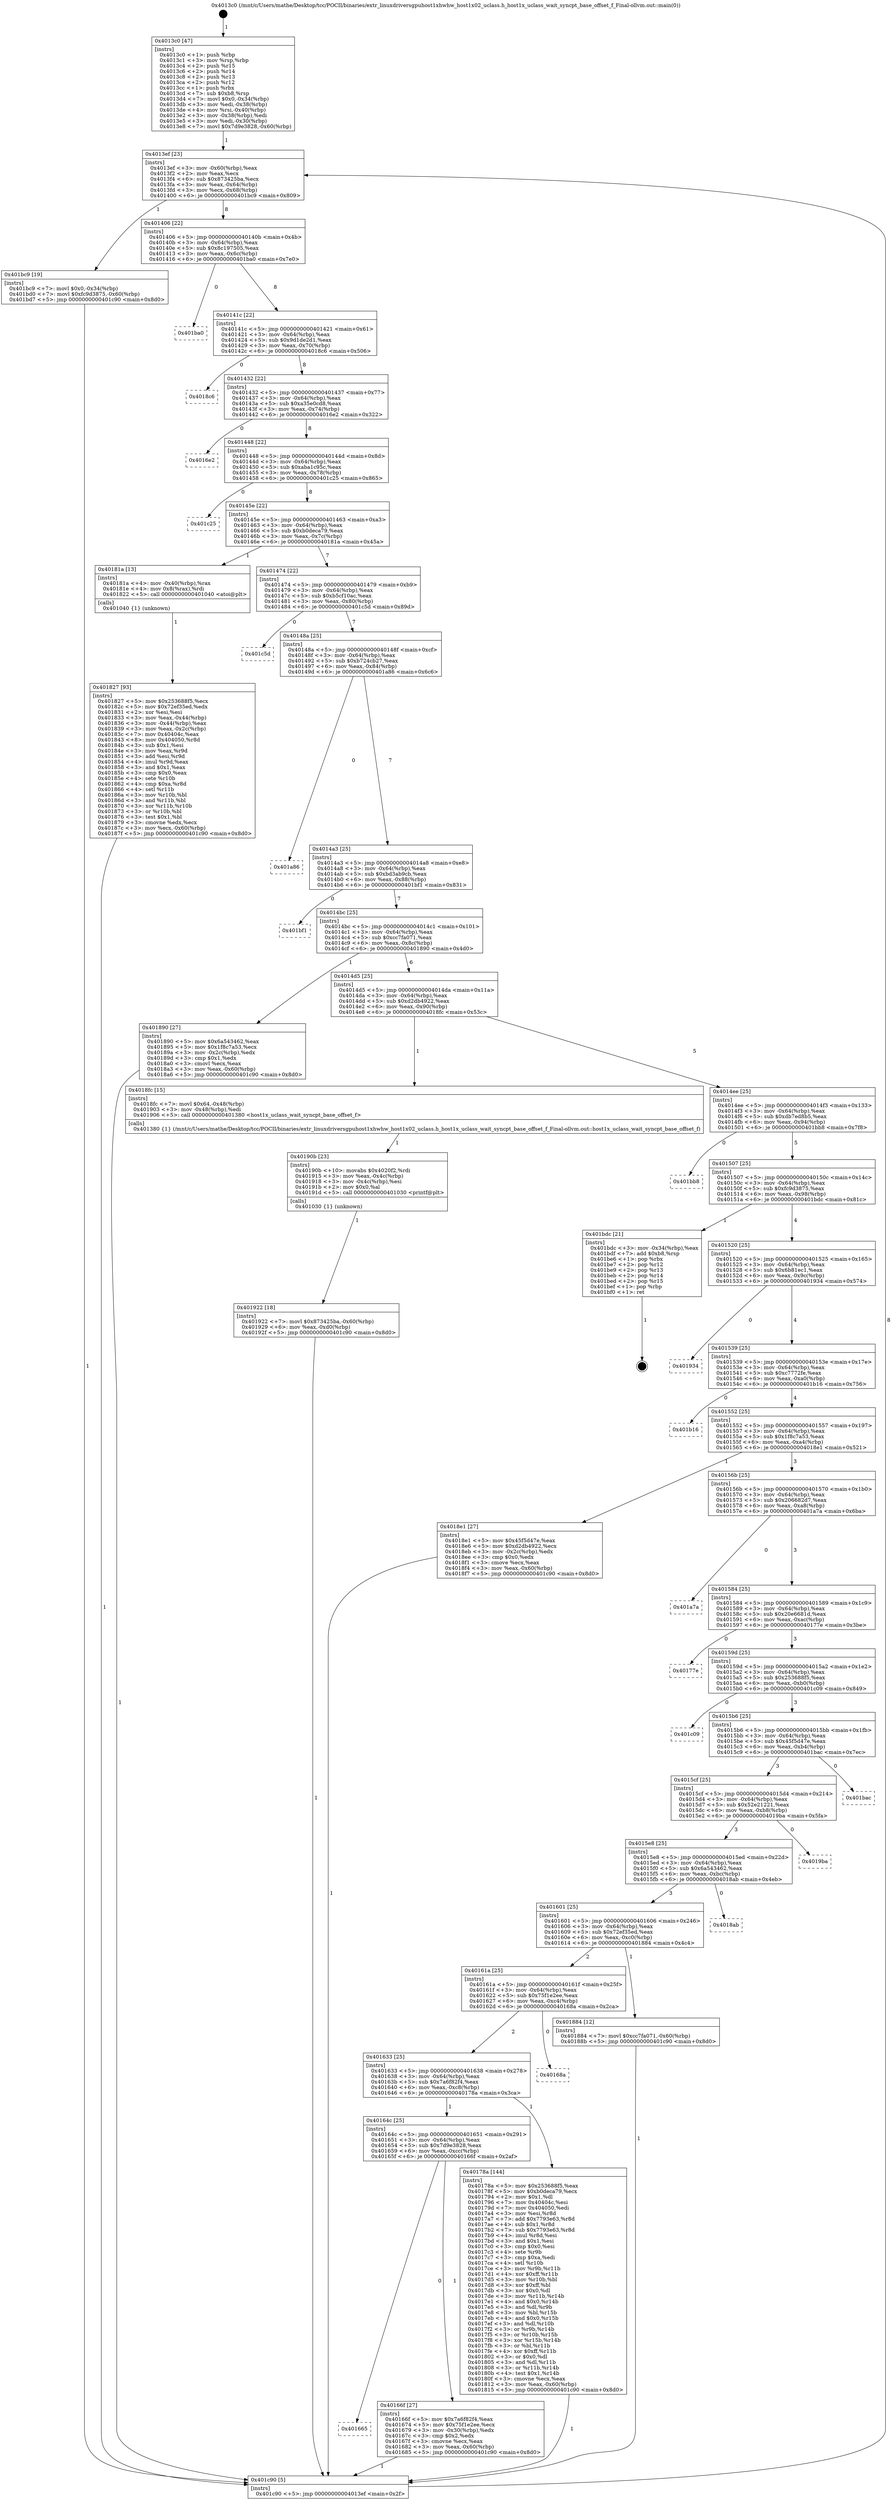 digraph "0x4013c0" {
  label = "0x4013c0 (/mnt/c/Users/mathe/Desktop/tcc/POCII/binaries/extr_linuxdriversgpuhost1xhwhw_host1x02_uclass.h_host1x_uclass_wait_syncpt_base_offset_f_Final-ollvm.out::main(0))"
  labelloc = "t"
  node[shape=record]

  Entry [label="",width=0.3,height=0.3,shape=circle,fillcolor=black,style=filled]
  "0x4013ef" [label="{
     0x4013ef [23]\l
     | [instrs]\l
     &nbsp;&nbsp;0x4013ef \<+3\>: mov -0x60(%rbp),%eax\l
     &nbsp;&nbsp;0x4013f2 \<+2\>: mov %eax,%ecx\l
     &nbsp;&nbsp;0x4013f4 \<+6\>: sub $0x873425ba,%ecx\l
     &nbsp;&nbsp;0x4013fa \<+3\>: mov %eax,-0x64(%rbp)\l
     &nbsp;&nbsp;0x4013fd \<+3\>: mov %ecx,-0x68(%rbp)\l
     &nbsp;&nbsp;0x401400 \<+6\>: je 0000000000401bc9 \<main+0x809\>\l
  }"]
  "0x401bc9" [label="{
     0x401bc9 [19]\l
     | [instrs]\l
     &nbsp;&nbsp;0x401bc9 \<+7\>: movl $0x0,-0x34(%rbp)\l
     &nbsp;&nbsp;0x401bd0 \<+7\>: movl $0xfc9d3875,-0x60(%rbp)\l
     &nbsp;&nbsp;0x401bd7 \<+5\>: jmp 0000000000401c90 \<main+0x8d0\>\l
  }"]
  "0x401406" [label="{
     0x401406 [22]\l
     | [instrs]\l
     &nbsp;&nbsp;0x401406 \<+5\>: jmp 000000000040140b \<main+0x4b\>\l
     &nbsp;&nbsp;0x40140b \<+3\>: mov -0x64(%rbp),%eax\l
     &nbsp;&nbsp;0x40140e \<+5\>: sub $0x8c197505,%eax\l
     &nbsp;&nbsp;0x401413 \<+3\>: mov %eax,-0x6c(%rbp)\l
     &nbsp;&nbsp;0x401416 \<+6\>: je 0000000000401ba0 \<main+0x7e0\>\l
  }"]
  Exit [label="",width=0.3,height=0.3,shape=circle,fillcolor=black,style=filled,peripheries=2]
  "0x401ba0" [label="{
     0x401ba0\l
  }", style=dashed]
  "0x40141c" [label="{
     0x40141c [22]\l
     | [instrs]\l
     &nbsp;&nbsp;0x40141c \<+5\>: jmp 0000000000401421 \<main+0x61\>\l
     &nbsp;&nbsp;0x401421 \<+3\>: mov -0x64(%rbp),%eax\l
     &nbsp;&nbsp;0x401424 \<+5\>: sub $0x9d1de2d1,%eax\l
     &nbsp;&nbsp;0x401429 \<+3\>: mov %eax,-0x70(%rbp)\l
     &nbsp;&nbsp;0x40142c \<+6\>: je 00000000004018c6 \<main+0x506\>\l
  }"]
  "0x401922" [label="{
     0x401922 [18]\l
     | [instrs]\l
     &nbsp;&nbsp;0x401922 \<+7\>: movl $0x873425ba,-0x60(%rbp)\l
     &nbsp;&nbsp;0x401929 \<+6\>: mov %eax,-0xd0(%rbp)\l
     &nbsp;&nbsp;0x40192f \<+5\>: jmp 0000000000401c90 \<main+0x8d0\>\l
  }"]
  "0x4018c6" [label="{
     0x4018c6\l
  }", style=dashed]
  "0x401432" [label="{
     0x401432 [22]\l
     | [instrs]\l
     &nbsp;&nbsp;0x401432 \<+5\>: jmp 0000000000401437 \<main+0x77\>\l
     &nbsp;&nbsp;0x401437 \<+3\>: mov -0x64(%rbp),%eax\l
     &nbsp;&nbsp;0x40143a \<+5\>: sub $0xa35e0cd8,%eax\l
     &nbsp;&nbsp;0x40143f \<+3\>: mov %eax,-0x74(%rbp)\l
     &nbsp;&nbsp;0x401442 \<+6\>: je 00000000004016e2 \<main+0x322\>\l
  }"]
  "0x40190b" [label="{
     0x40190b [23]\l
     | [instrs]\l
     &nbsp;&nbsp;0x40190b \<+10\>: movabs $0x4020f2,%rdi\l
     &nbsp;&nbsp;0x401915 \<+3\>: mov %eax,-0x4c(%rbp)\l
     &nbsp;&nbsp;0x401918 \<+3\>: mov -0x4c(%rbp),%esi\l
     &nbsp;&nbsp;0x40191b \<+2\>: mov $0x0,%al\l
     &nbsp;&nbsp;0x40191d \<+5\>: call 0000000000401030 \<printf@plt\>\l
     | [calls]\l
     &nbsp;&nbsp;0x401030 \{1\} (unknown)\l
  }"]
  "0x4016e2" [label="{
     0x4016e2\l
  }", style=dashed]
  "0x401448" [label="{
     0x401448 [22]\l
     | [instrs]\l
     &nbsp;&nbsp;0x401448 \<+5\>: jmp 000000000040144d \<main+0x8d\>\l
     &nbsp;&nbsp;0x40144d \<+3\>: mov -0x64(%rbp),%eax\l
     &nbsp;&nbsp;0x401450 \<+5\>: sub $0xaba1c95c,%eax\l
     &nbsp;&nbsp;0x401455 \<+3\>: mov %eax,-0x78(%rbp)\l
     &nbsp;&nbsp;0x401458 \<+6\>: je 0000000000401c25 \<main+0x865\>\l
  }"]
  "0x401827" [label="{
     0x401827 [93]\l
     | [instrs]\l
     &nbsp;&nbsp;0x401827 \<+5\>: mov $0x253688f5,%ecx\l
     &nbsp;&nbsp;0x40182c \<+5\>: mov $0x72ef35ed,%edx\l
     &nbsp;&nbsp;0x401831 \<+2\>: xor %esi,%esi\l
     &nbsp;&nbsp;0x401833 \<+3\>: mov %eax,-0x44(%rbp)\l
     &nbsp;&nbsp;0x401836 \<+3\>: mov -0x44(%rbp),%eax\l
     &nbsp;&nbsp;0x401839 \<+3\>: mov %eax,-0x2c(%rbp)\l
     &nbsp;&nbsp;0x40183c \<+7\>: mov 0x40404c,%eax\l
     &nbsp;&nbsp;0x401843 \<+8\>: mov 0x404050,%r8d\l
     &nbsp;&nbsp;0x40184b \<+3\>: sub $0x1,%esi\l
     &nbsp;&nbsp;0x40184e \<+3\>: mov %eax,%r9d\l
     &nbsp;&nbsp;0x401851 \<+3\>: add %esi,%r9d\l
     &nbsp;&nbsp;0x401854 \<+4\>: imul %r9d,%eax\l
     &nbsp;&nbsp;0x401858 \<+3\>: and $0x1,%eax\l
     &nbsp;&nbsp;0x40185b \<+3\>: cmp $0x0,%eax\l
     &nbsp;&nbsp;0x40185e \<+4\>: sete %r10b\l
     &nbsp;&nbsp;0x401862 \<+4\>: cmp $0xa,%r8d\l
     &nbsp;&nbsp;0x401866 \<+4\>: setl %r11b\l
     &nbsp;&nbsp;0x40186a \<+3\>: mov %r10b,%bl\l
     &nbsp;&nbsp;0x40186d \<+3\>: and %r11b,%bl\l
     &nbsp;&nbsp;0x401870 \<+3\>: xor %r11b,%r10b\l
     &nbsp;&nbsp;0x401873 \<+3\>: or %r10b,%bl\l
     &nbsp;&nbsp;0x401876 \<+3\>: test $0x1,%bl\l
     &nbsp;&nbsp;0x401879 \<+3\>: cmovne %edx,%ecx\l
     &nbsp;&nbsp;0x40187c \<+3\>: mov %ecx,-0x60(%rbp)\l
     &nbsp;&nbsp;0x40187f \<+5\>: jmp 0000000000401c90 \<main+0x8d0\>\l
  }"]
  "0x401c25" [label="{
     0x401c25\l
  }", style=dashed]
  "0x40145e" [label="{
     0x40145e [22]\l
     | [instrs]\l
     &nbsp;&nbsp;0x40145e \<+5\>: jmp 0000000000401463 \<main+0xa3\>\l
     &nbsp;&nbsp;0x401463 \<+3\>: mov -0x64(%rbp),%eax\l
     &nbsp;&nbsp;0x401466 \<+5\>: sub $0xb0deca79,%eax\l
     &nbsp;&nbsp;0x40146b \<+3\>: mov %eax,-0x7c(%rbp)\l
     &nbsp;&nbsp;0x40146e \<+6\>: je 000000000040181a \<main+0x45a\>\l
  }"]
  "0x4013c0" [label="{
     0x4013c0 [47]\l
     | [instrs]\l
     &nbsp;&nbsp;0x4013c0 \<+1\>: push %rbp\l
     &nbsp;&nbsp;0x4013c1 \<+3\>: mov %rsp,%rbp\l
     &nbsp;&nbsp;0x4013c4 \<+2\>: push %r15\l
     &nbsp;&nbsp;0x4013c6 \<+2\>: push %r14\l
     &nbsp;&nbsp;0x4013c8 \<+2\>: push %r13\l
     &nbsp;&nbsp;0x4013ca \<+2\>: push %r12\l
     &nbsp;&nbsp;0x4013cc \<+1\>: push %rbx\l
     &nbsp;&nbsp;0x4013cd \<+7\>: sub $0xb8,%rsp\l
     &nbsp;&nbsp;0x4013d4 \<+7\>: movl $0x0,-0x34(%rbp)\l
     &nbsp;&nbsp;0x4013db \<+3\>: mov %edi,-0x38(%rbp)\l
     &nbsp;&nbsp;0x4013de \<+4\>: mov %rsi,-0x40(%rbp)\l
     &nbsp;&nbsp;0x4013e2 \<+3\>: mov -0x38(%rbp),%edi\l
     &nbsp;&nbsp;0x4013e5 \<+3\>: mov %edi,-0x30(%rbp)\l
     &nbsp;&nbsp;0x4013e8 \<+7\>: movl $0x7d9e3828,-0x60(%rbp)\l
  }"]
  "0x40181a" [label="{
     0x40181a [13]\l
     | [instrs]\l
     &nbsp;&nbsp;0x40181a \<+4\>: mov -0x40(%rbp),%rax\l
     &nbsp;&nbsp;0x40181e \<+4\>: mov 0x8(%rax),%rdi\l
     &nbsp;&nbsp;0x401822 \<+5\>: call 0000000000401040 \<atoi@plt\>\l
     | [calls]\l
     &nbsp;&nbsp;0x401040 \{1\} (unknown)\l
  }"]
  "0x401474" [label="{
     0x401474 [22]\l
     | [instrs]\l
     &nbsp;&nbsp;0x401474 \<+5\>: jmp 0000000000401479 \<main+0xb9\>\l
     &nbsp;&nbsp;0x401479 \<+3\>: mov -0x64(%rbp),%eax\l
     &nbsp;&nbsp;0x40147c \<+5\>: sub $0xb5cf10ac,%eax\l
     &nbsp;&nbsp;0x401481 \<+3\>: mov %eax,-0x80(%rbp)\l
     &nbsp;&nbsp;0x401484 \<+6\>: je 0000000000401c5d \<main+0x89d\>\l
  }"]
  "0x401c90" [label="{
     0x401c90 [5]\l
     | [instrs]\l
     &nbsp;&nbsp;0x401c90 \<+5\>: jmp 00000000004013ef \<main+0x2f\>\l
  }"]
  "0x401c5d" [label="{
     0x401c5d\l
  }", style=dashed]
  "0x40148a" [label="{
     0x40148a [25]\l
     | [instrs]\l
     &nbsp;&nbsp;0x40148a \<+5\>: jmp 000000000040148f \<main+0xcf\>\l
     &nbsp;&nbsp;0x40148f \<+3\>: mov -0x64(%rbp),%eax\l
     &nbsp;&nbsp;0x401492 \<+5\>: sub $0xb724cb27,%eax\l
     &nbsp;&nbsp;0x401497 \<+6\>: mov %eax,-0x84(%rbp)\l
     &nbsp;&nbsp;0x40149d \<+6\>: je 0000000000401a86 \<main+0x6c6\>\l
  }"]
  "0x401665" [label="{
     0x401665\l
  }", style=dashed]
  "0x401a86" [label="{
     0x401a86\l
  }", style=dashed]
  "0x4014a3" [label="{
     0x4014a3 [25]\l
     | [instrs]\l
     &nbsp;&nbsp;0x4014a3 \<+5\>: jmp 00000000004014a8 \<main+0xe8\>\l
     &nbsp;&nbsp;0x4014a8 \<+3\>: mov -0x64(%rbp),%eax\l
     &nbsp;&nbsp;0x4014ab \<+5\>: sub $0xbd3ab9cb,%eax\l
     &nbsp;&nbsp;0x4014b0 \<+6\>: mov %eax,-0x88(%rbp)\l
     &nbsp;&nbsp;0x4014b6 \<+6\>: je 0000000000401bf1 \<main+0x831\>\l
  }"]
  "0x40166f" [label="{
     0x40166f [27]\l
     | [instrs]\l
     &nbsp;&nbsp;0x40166f \<+5\>: mov $0x7a6f82f4,%eax\l
     &nbsp;&nbsp;0x401674 \<+5\>: mov $0x75f1e2ee,%ecx\l
     &nbsp;&nbsp;0x401679 \<+3\>: mov -0x30(%rbp),%edx\l
     &nbsp;&nbsp;0x40167c \<+3\>: cmp $0x2,%edx\l
     &nbsp;&nbsp;0x40167f \<+3\>: cmovne %ecx,%eax\l
     &nbsp;&nbsp;0x401682 \<+3\>: mov %eax,-0x60(%rbp)\l
     &nbsp;&nbsp;0x401685 \<+5\>: jmp 0000000000401c90 \<main+0x8d0\>\l
  }"]
  "0x401bf1" [label="{
     0x401bf1\l
  }", style=dashed]
  "0x4014bc" [label="{
     0x4014bc [25]\l
     | [instrs]\l
     &nbsp;&nbsp;0x4014bc \<+5\>: jmp 00000000004014c1 \<main+0x101\>\l
     &nbsp;&nbsp;0x4014c1 \<+3\>: mov -0x64(%rbp),%eax\l
     &nbsp;&nbsp;0x4014c4 \<+5\>: sub $0xcc7fa071,%eax\l
     &nbsp;&nbsp;0x4014c9 \<+6\>: mov %eax,-0x8c(%rbp)\l
     &nbsp;&nbsp;0x4014cf \<+6\>: je 0000000000401890 \<main+0x4d0\>\l
  }"]
  "0x40164c" [label="{
     0x40164c [25]\l
     | [instrs]\l
     &nbsp;&nbsp;0x40164c \<+5\>: jmp 0000000000401651 \<main+0x291\>\l
     &nbsp;&nbsp;0x401651 \<+3\>: mov -0x64(%rbp),%eax\l
     &nbsp;&nbsp;0x401654 \<+5\>: sub $0x7d9e3828,%eax\l
     &nbsp;&nbsp;0x401659 \<+6\>: mov %eax,-0xcc(%rbp)\l
     &nbsp;&nbsp;0x40165f \<+6\>: je 000000000040166f \<main+0x2af\>\l
  }"]
  "0x401890" [label="{
     0x401890 [27]\l
     | [instrs]\l
     &nbsp;&nbsp;0x401890 \<+5\>: mov $0x6a543462,%eax\l
     &nbsp;&nbsp;0x401895 \<+5\>: mov $0x1f8c7a53,%ecx\l
     &nbsp;&nbsp;0x40189a \<+3\>: mov -0x2c(%rbp),%edx\l
     &nbsp;&nbsp;0x40189d \<+3\>: cmp $0x1,%edx\l
     &nbsp;&nbsp;0x4018a0 \<+3\>: cmovl %ecx,%eax\l
     &nbsp;&nbsp;0x4018a3 \<+3\>: mov %eax,-0x60(%rbp)\l
     &nbsp;&nbsp;0x4018a6 \<+5\>: jmp 0000000000401c90 \<main+0x8d0\>\l
  }"]
  "0x4014d5" [label="{
     0x4014d5 [25]\l
     | [instrs]\l
     &nbsp;&nbsp;0x4014d5 \<+5\>: jmp 00000000004014da \<main+0x11a\>\l
     &nbsp;&nbsp;0x4014da \<+3\>: mov -0x64(%rbp),%eax\l
     &nbsp;&nbsp;0x4014dd \<+5\>: sub $0xd2db4922,%eax\l
     &nbsp;&nbsp;0x4014e2 \<+6\>: mov %eax,-0x90(%rbp)\l
     &nbsp;&nbsp;0x4014e8 \<+6\>: je 00000000004018fc \<main+0x53c\>\l
  }"]
  "0x40178a" [label="{
     0x40178a [144]\l
     | [instrs]\l
     &nbsp;&nbsp;0x40178a \<+5\>: mov $0x253688f5,%eax\l
     &nbsp;&nbsp;0x40178f \<+5\>: mov $0xb0deca79,%ecx\l
     &nbsp;&nbsp;0x401794 \<+2\>: mov $0x1,%dl\l
     &nbsp;&nbsp;0x401796 \<+7\>: mov 0x40404c,%esi\l
     &nbsp;&nbsp;0x40179d \<+7\>: mov 0x404050,%edi\l
     &nbsp;&nbsp;0x4017a4 \<+3\>: mov %esi,%r8d\l
     &nbsp;&nbsp;0x4017a7 \<+7\>: add $0x7793e63,%r8d\l
     &nbsp;&nbsp;0x4017ae \<+4\>: sub $0x1,%r8d\l
     &nbsp;&nbsp;0x4017b2 \<+7\>: sub $0x7793e63,%r8d\l
     &nbsp;&nbsp;0x4017b9 \<+4\>: imul %r8d,%esi\l
     &nbsp;&nbsp;0x4017bd \<+3\>: and $0x1,%esi\l
     &nbsp;&nbsp;0x4017c0 \<+3\>: cmp $0x0,%esi\l
     &nbsp;&nbsp;0x4017c3 \<+4\>: sete %r9b\l
     &nbsp;&nbsp;0x4017c7 \<+3\>: cmp $0xa,%edi\l
     &nbsp;&nbsp;0x4017ca \<+4\>: setl %r10b\l
     &nbsp;&nbsp;0x4017ce \<+3\>: mov %r9b,%r11b\l
     &nbsp;&nbsp;0x4017d1 \<+4\>: xor $0xff,%r11b\l
     &nbsp;&nbsp;0x4017d5 \<+3\>: mov %r10b,%bl\l
     &nbsp;&nbsp;0x4017d8 \<+3\>: xor $0xff,%bl\l
     &nbsp;&nbsp;0x4017db \<+3\>: xor $0x0,%dl\l
     &nbsp;&nbsp;0x4017de \<+3\>: mov %r11b,%r14b\l
     &nbsp;&nbsp;0x4017e1 \<+4\>: and $0x0,%r14b\l
     &nbsp;&nbsp;0x4017e5 \<+3\>: and %dl,%r9b\l
     &nbsp;&nbsp;0x4017e8 \<+3\>: mov %bl,%r15b\l
     &nbsp;&nbsp;0x4017eb \<+4\>: and $0x0,%r15b\l
     &nbsp;&nbsp;0x4017ef \<+3\>: and %dl,%r10b\l
     &nbsp;&nbsp;0x4017f2 \<+3\>: or %r9b,%r14b\l
     &nbsp;&nbsp;0x4017f5 \<+3\>: or %r10b,%r15b\l
     &nbsp;&nbsp;0x4017f8 \<+3\>: xor %r15b,%r14b\l
     &nbsp;&nbsp;0x4017fb \<+3\>: or %bl,%r11b\l
     &nbsp;&nbsp;0x4017fe \<+4\>: xor $0xff,%r11b\l
     &nbsp;&nbsp;0x401802 \<+3\>: or $0x0,%dl\l
     &nbsp;&nbsp;0x401805 \<+3\>: and %dl,%r11b\l
     &nbsp;&nbsp;0x401808 \<+3\>: or %r11b,%r14b\l
     &nbsp;&nbsp;0x40180b \<+4\>: test $0x1,%r14b\l
     &nbsp;&nbsp;0x40180f \<+3\>: cmovne %ecx,%eax\l
     &nbsp;&nbsp;0x401812 \<+3\>: mov %eax,-0x60(%rbp)\l
     &nbsp;&nbsp;0x401815 \<+5\>: jmp 0000000000401c90 \<main+0x8d0\>\l
  }"]
  "0x4018fc" [label="{
     0x4018fc [15]\l
     | [instrs]\l
     &nbsp;&nbsp;0x4018fc \<+7\>: movl $0x64,-0x48(%rbp)\l
     &nbsp;&nbsp;0x401903 \<+3\>: mov -0x48(%rbp),%edi\l
     &nbsp;&nbsp;0x401906 \<+5\>: call 0000000000401380 \<host1x_uclass_wait_syncpt_base_offset_f\>\l
     | [calls]\l
     &nbsp;&nbsp;0x401380 \{1\} (/mnt/c/Users/mathe/Desktop/tcc/POCII/binaries/extr_linuxdriversgpuhost1xhwhw_host1x02_uclass.h_host1x_uclass_wait_syncpt_base_offset_f_Final-ollvm.out::host1x_uclass_wait_syncpt_base_offset_f)\l
  }"]
  "0x4014ee" [label="{
     0x4014ee [25]\l
     | [instrs]\l
     &nbsp;&nbsp;0x4014ee \<+5\>: jmp 00000000004014f3 \<main+0x133\>\l
     &nbsp;&nbsp;0x4014f3 \<+3\>: mov -0x64(%rbp),%eax\l
     &nbsp;&nbsp;0x4014f6 \<+5\>: sub $0xdb7ed8b5,%eax\l
     &nbsp;&nbsp;0x4014fb \<+6\>: mov %eax,-0x94(%rbp)\l
     &nbsp;&nbsp;0x401501 \<+6\>: je 0000000000401bb8 \<main+0x7f8\>\l
  }"]
  "0x401633" [label="{
     0x401633 [25]\l
     | [instrs]\l
     &nbsp;&nbsp;0x401633 \<+5\>: jmp 0000000000401638 \<main+0x278\>\l
     &nbsp;&nbsp;0x401638 \<+3\>: mov -0x64(%rbp),%eax\l
     &nbsp;&nbsp;0x40163b \<+5\>: sub $0x7a6f82f4,%eax\l
     &nbsp;&nbsp;0x401640 \<+6\>: mov %eax,-0xc8(%rbp)\l
     &nbsp;&nbsp;0x401646 \<+6\>: je 000000000040178a \<main+0x3ca\>\l
  }"]
  "0x401bb8" [label="{
     0x401bb8\l
  }", style=dashed]
  "0x401507" [label="{
     0x401507 [25]\l
     | [instrs]\l
     &nbsp;&nbsp;0x401507 \<+5\>: jmp 000000000040150c \<main+0x14c\>\l
     &nbsp;&nbsp;0x40150c \<+3\>: mov -0x64(%rbp),%eax\l
     &nbsp;&nbsp;0x40150f \<+5\>: sub $0xfc9d3875,%eax\l
     &nbsp;&nbsp;0x401514 \<+6\>: mov %eax,-0x98(%rbp)\l
     &nbsp;&nbsp;0x40151a \<+6\>: je 0000000000401bdc \<main+0x81c\>\l
  }"]
  "0x40168a" [label="{
     0x40168a\l
  }", style=dashed]
  "0x401bdc" [label="{
     0x401bdc [21]\l
     | [instrs]\l
     &nbsp;&nbsp;0x401bdc \<+3\>: mov -0x34(%rbp),%eax\l
     &nbsp;&nbsp;0x401bdf \<+7\>: add $0xb8,%rsp\l
     &nbsp;&nbsp;0x401be6 \<+1\>: pop %rbx\l
     &nbsp;&nbsp;0x401be7 \<+2\>: pop %r12\l
     &nbsp;&nbsp;0x401be9 \<+2\>: pop %r13\l
     &nbsp;&nbsp;0x401beb \<+2\>: pop %r14\l
     &nbsp;&nbsp;0x401bed \<+2\>: pop %r15\l
     &nbsp;&nbsp;0x401bef \<+1\>: pop %rbp\l
     &nbsp;&nbsp;0x401bf0 \<+1\>: ret\l
  }"]
  "0x401520" [label="{
     0x401520 [25]\l
     | [instrs]\l
     &nbsp;&nbsp;0x401520 \<+5\>: jmp 0000000000401525 \<main+0x165\>\l
     &nbsp;&nbsp;0x401525 \<+3\>: mov -0x64(%rbp),%eax\l
     &nbsp;&nbsp;0x401528 \<+5\>: sub $0x6b81ec1,%eax\l
     &nbsp;&nbsp;0x40152d \<+6\>: mov %eax,-0x9c(%rbp)\l
     &nbsp;&nbsp;0x401533 \<+6\>: je 0000000000401934 \<main+0x574\>\l
  }"]
  "0x40161a" [label="{
     0x40161a [25]\l
     | [instrs]\l
     &nbsp;&nbsp;0x40161a \<+5\>: jmp 000000000040161f \<main+0x25f\>\l
     &nbsp;&nbsp;0x40161f \<+3\>: mov -0x64(%rbp),%eax\l
     &nbsp;&nbsp;0x401622 \<+5\>: sub $0x75f1e2ee,%eax\l
     &nbsp;&nbsp;0x401627 \<+6\>: mov %eax,-0xc4(%rbp)\l
     &nbsp;&nbsp;0x40162d \<+6\>: je 000000000040168a \<main+0x2ca\>\l
  }"]
  "0x401934" [label="{
     0x401934\l
  }", style=dashed]
  "0x401539" [label="{
     0x401539 [25]\l
     | [instrs]\l
     &nbsp;&nbsp;0x401539 \<+5\>: jmp 000000000040153e \<main+0x17e\>\l
     &nbsp;&nbsp;0x40153e \<+3\>: mov -0x64(%rbp),%eax\l
     &nbsp;&nbsp;0x401541 \<+5\>: sub $0xc7772fe,%eax\l
     &nbsp;&nbsp;0x401546 \<+6\>: mov %eax,-0xa0(%rbp)\l
     &nbsp;&nbsp;0x40154c \<+6\>: je 0000000000401b16 \<main+0x756\>\l
  }"]
  "0x401884" [label="{
     0x401884 [12]\l
     | [instrs]\l
     &nbsp;&nbsp;0x401884 \<+7\>: movl $0xcc7fa071,-0x60(%rbp)\l
     &nbsp;&nbsp;0x40188b \<+5\>: jmp 0000000000401c90 \<main+0x8d0\>\l
  }"]
  "0x401b16" [label="{
     0x401b16\l
  }", style=dashed]
  "0x401552" [label="{
     0x401552 [25]\l
     | [instrs]\l
     &nbsp;&nbsp;0x401552 \<+5\>: jmp 0000000000401557 \<main+0x197\>\l
     &nbsp;&nbsp;0x401557 \<+3\>: mov -0x64(%rbp),%eax\l
     &nbsp;&nbsp;0x40155a \<+5\>: sub $0x1f8c7a53,%eax\l
     &nbsp;&nbsp;0x40155f \<+6\>: mov %eax,-0xa4(%rbp)\l
     &nbsp;&nbsp;0x401565 \<+6\>: je 00000000004018e1 \<main+0x521\>\l
  }"]
  "0x401601" [label="{
     0x401601 [25]\l
     | [instrs]\l
     &nbsp;&nbsp;0x401601 \<+5\>: jmp 0000000000401606 \<main+0x246\>\l
     &nbsp;&nbsp;0x401606 \<+3\>: mov -0x64(%rbp),%eax\l
     &nbsp;&nbsp;0x401609 \<+5\>: sub $0x72ef35ed,%eax\l
     &nbsp;&nbsp;0x40160e \<+6\>: mov %eax,-0xc0(%rbp)\l
     &nbsp;&nbsp;0x401614 \<+6\>: je 0000000000401884 \<main+0x4c4\>\l
  }"]
  "0x4018e1" [label="{
     0x4018e1 [27]\l
     | [instrs]\l
     &nbsp;&nbsp;0x4018e1 \<+5\>: mov $0x45f5d47e,%eax\l
     &nbsp;&nbsp;0x4018e6 \<+5\>: mov $0xd2db4922,%ecx\l
     &nbsp;&nbsp;0x4018eb \<+3\>: mov -0x2c(%rbp),%edx\l
     &nbsp;&nbsp;0x4018ee \<+3\>: cmp $0x0,%edx\l
     &nbsp;&nbsp;0x4018f1 \<+3\>: cmove %ecx,%eax\l
     &nbsp;&nbsp;0x4018f4 \<+3\>: mov %eax,-0x60(%rbp)\l
     &nbsp;&nbsp;0x4018f7 \<+5\>: jmp 0000000000401c90 \<main+0x8d0\>\l
  }"]
  "0x40156b" [label="{
     0x40156b [25]\l
     | [instrs]\l
     &nbsp;&nbsp;0x40156b \<+5\>: jmp 0000000000401570 \<main+0x1b0\>\l
     &nbsp;&nbsp;0x401570 \<+3\>: mov -0x64(%rbp),%eax\l
     &nbsp;&nbsp;0x401573 \<+5\>: sub $0x206682d7,%eax\l
     &nbsp;&nbsp;0x401578 \<+6\>: mov %eax,-0xa8(%rbp)\l
     &nbsp;&nbsp;0x40157e \<+6\>: je 0000000000401a7a \<main+0x6ba\>\l
  }"]
  "0x4018ab" [label="{
     0x4018ab\l
  }", style=dashed]
  "0x401a7a" [label="{
     0x401a7a\l
  }", style=dashed]
  "0x401584" [label="{
     0x401584 [25]\l
     | [instrs]\l
     &nbsp;&nbsp;0x401584 \<+5\>: jmp 0000000000401589 \<main+0x1c9\>\l
     &nbsp;&nbsp;0x401589 \<+3\>: mov -0x64(%rbp),%eax\l
     &nbsp;&nbsp;0x40158c \<+5\>: sub $0x20e6681d,%eax\l
     &nbsp;&nbsp;0x401591 \<+6\>: mov %eax,-0xac(%rbp)\l
     &nbsp;&nbsp;0x401597 \<+6\>: je 000000000040177e \<main+0x3be\>\l
  }"]
  "0x4015e8" [label="{
     0x4015e8 [25]\l
     | [instrs]\l
     &nbsp;&nbsp;0x4015e8 \<+5\>: jmp 00000000004015ed \<main+0x22d\>\l
     &nbsp;&nbsp;0x4015ed \<+3\>: mov -0x64(%rbp),%eax\l
     &nbsp;&nbsp;0x4015f0 \<+5\>: sub $0x6a543462,%eax\l
     &nbsp;&nbsp;0x4015f5 \<+6\>: mov %eax,-0xbc(%rbp)\l
     &nbsp;&nbsp;0x4015fb \<+6\>: je 00000000004018ab \<main+0x4eb\>\l
  }"]
  "0x40177e" [label="{
     0x40177e\l
  }", style=dashed]
  "0x40159d" [label="{
     0x40159d [25]\l
     | [instrs]\l
     &nbsp;&nbsp;0x40159d \<+5\>: jmp 00000000004015a2 \<main+0x1e2\>\l
     &nbsp;&nbsp;0x4015a2 \<+3\>: mov -0x64(%rbp),%eax\l
     &nbsp;&nbsp;0x4015a5 \<+5\>: sub $0x253688f5,%eax\l
     &nbsp;&nbsp;0x4015aa \<+6\>: mov %eax,-0xb0(%rbp)\l
     &nbsp;&nbsp;0x4015b0 \<+6\>: je 0000000000401c09 \<main+0x849\>\l
  }"]
  "0x4019ba" [label="{
     0x4019ba\l
  }", style=dashed]
  "0x401c09" [label="{
     0x401c09\l
  }", style=dashed]
  "0x4015b6" [label="{
     0x4015b6 [25]\l
     | [instrs]\l
     &nbsp;&nbsp;0x4015b6 \<+5\>: jmp 00000000004015bb \<main+0x1fb\>\l
     &nbsp;&nbsp;0x4015bb \<+3\>: mov -0x64(%rbp),%eax\l
     &nbsp;&nbsp;0x4015be \<+5\>: sub $0x45f5d47e,%eax\l
     &nbsp;&nbsp;0x4015c3 \<+6\>: mov %eax,-0xb4(%rbp)\l
     &nbsp;&nbsp;0x4015c9 \<+6\>: je 0000000000401bac \<main+0x7ec\>\l
  }"]
  "0x4015cf" [label="{
     0x4015cf [25]\l
     | [instrs]\l
     &nbsp;&nbsp;0x4015cf \<+5\>: jmp 00000000004015d4 \<main+0x214\>\l
     &nbsp;&nbsp;0x4015d4 \<+3\>: mov -0x64(%rbp),%eax\l
     &nbsp;&nbsp;0x4015d7 \<+5\>: sub $0x52e21221,%eax\l
     &nbsp;&nbsp;0x4015dc \<+6\>: mov %eax,-0xb8(%rbp)\l
     &nbsp;&nbsp;0x4015e2 \<+6\>: je 00000000004019ba \<main+0x5fa\>\l
  }"]
  "0x401bac" [label="{
     0x401bac\l
  }", style=dashed]
  Entry -> "0x4013c0" [label=" 1"]
  "0x4013ef" -> "0x401bc9" [label=" 1"]
  "0x4013ef" -> "0x401406" [label=" 8"]
  "0x401bdc" -> Exit [label=" 1"]
  "0x401406" -> "0x401ba0" [label=" 0"]
  "0x401406" -> "0x40141c" [label=" 8"]
  "0x401bc9" -> "0x401c90" [label=" 1"]
  "0x40141c" -> "0x4018c6" [label=" 0"]
  "0x40141c" -> "0x401432" [label=" 8"]
  "0x401922" -> "0x401c90" [label=" 1"]
  "0x401432" -> "0x4016e2" [label=" 0"]
  "0x401432" -> "0x401448" [label=" 8"]
  "0x40190b" -> "0x401922" [label=" 1"]
  "0x401448" -> "0x401c25" [label=" 0"]
  "0x401448" -> "0x40145e" [label=" 8"]
  "0x4018fc" -> "0x40190b" [label=" 1"]
  "0x40145e" -> "0x40181a" [label=" 1"]
  "0x40145e" -> "0x401474" [label=" 7"]
  "0x4018e1" -> "0x401c90" [label=" 1"]
  "0x401474" -> "0x401c5d" [label=" 0"]
  "0x401474" -> "0x40148a" [label=" 7"]
  "0x401890" -> "0x401c90" [label=" 1"]
  "0x40148a" -> "0x401a86" [label=" 0"]
  "0x40148a" -> "0x4014a3" [label=" 7"]
  "0x401884" -> "0x401c90" [label=" 1"]
  "0x4014a3" -> "0x401bf1" [label=" 0"]
  "0x4014a3" -> "0x4014bc" [label=" 7"]
  "0x401827" -> "0x401c90" [label=" 1"]
  "0x4014bc" -> "0x401890" [label=" 1"]
  "0x4014bc" -> "0x4014d5" [label=" 6"]
  "0x40178a" -> "0x401c90" [label=" 1"]
  "0x4014d5" -> "0x4018fc" [label=" 1"]
  "0x4014d5" -> "0x4014ee" [label=" 5"]
  "0x401c90" -> "0x4013ef" [label=" 8"]
  "0x4014ee" -> "0x401bb8" [label=" 0"]
  "0x4014ee" -> "0x401507" [label=" 5"]
  "0x40166f" -> "0x401c90" [label=" 1"]
  "0x401507" -> "0x401bdc" [label=" 1"]
  "0x401507" -> "0x401520" [label=" 4"]
  "0x40164c" -> "0x401665" [label=" 0"]
  "0x401520" -> "0x401934" [label=" 0"]
  "0x401520" -> "0x401539" [label=" 4"]
  "0x40181a" -> "0x401827" [label=" 1"]
  "0x401539" -> "0x401b16" [label=" 0"]
  "0x401539" -> "0x401552" [label=" 4"]
  "0x401633" -> "0x40164c" [label=" 1"]
  "0x401552" -> "0x4018e1" [label=" 1"]
  "0x401552" -> "0x40156b" [label=" 3"]
  "0x4013c0" -> "0x4013ef" [label=" 1"]
  "0x40156b" -> "0x401a7a" [label=" 0"]
  "0x40156b" -> "0x401584" [label=" 3"]
  "0x40161a" -> "0x401633" [label=" 2"]
  "0x401584" -> "0x40177e" [label=" 0"]
  "0x401584" -> "0x40159d" [label=" 3"]
  "0x40164c" -> "0x40166f" [label=" 1"]
  "0x40159d" -> "0x401c09" [label=" 0"]
  "0x40159d" -> "0x4015b6" [label=" 3"]
  "0x401601" -> "0x40161a" [label=" 2"]
  "0x4015b6" -> "0x401bac" [label=" 0"]
  "0x4015b6" -> "0x4015cf" [label=" 3"]
  "0x401601" -> "0x401884" [label=" 1"]
  "0x4015cf" -> "0x4019ba" [label=" 0"]
  "0x4015cf" -> "0x4015e8" [label=" 3"]
  "0x40161a" -> "0x40168a" [label=" 0"]
  "0x4015e8" -> "0x4018ab" [label=" 0"]
  "0x4015e8" -> "0x401601" [label=" 3"]
  "0x401633" -> "0x40178a" [label=" 1"]
}
